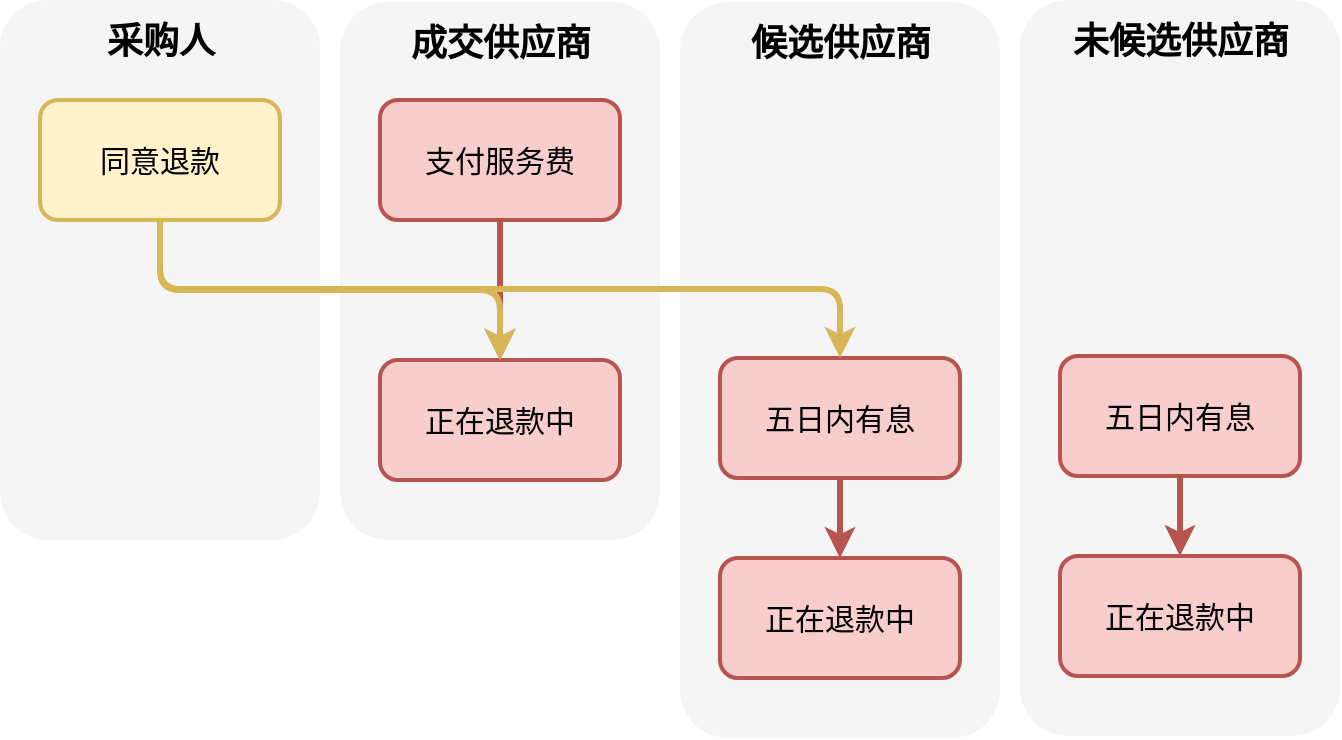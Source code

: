 <mxfile>
    <diagram id="IDprhGrEn4-6cy8bHLo-" name="Page-1">
        <mxGraphModel dx="1562" dy="800" grid="1" gridSize="10" guides="1" tooltips="1" connect="1" arrows="1" fold="1" page="1" pageScale="1" pageWidth="100" pageHeight="100" math="0" shadow="0">
            <root>
                <mxCell id="0"/>
                <mxCell id="1" parent="0"/>
                <mxCell id="20" value="" style="rounded=1;whiteSpace=wrap;html=1;fillColor=#f5f5f5;fontColor=#333333;strokeColor=none;" parent="1" vertex="1">
                    <mxGeometry x="-100" y="-49" width="160" height="269" as="geometry"/>
                </mxCell>
                <mxCell id="19" value="" style="rounded=1;whiteSpace=wrap;html=1;fillColor=#f5f5f5;fontColor=#333333;strokeColor=none;" parent="1" vertex="1">
                    <mxGeometry x="-270" y="-50" width="160" height="270" as="geometry"/>
                </mxCell>
                <mxCell id="2" value="同意退款" style="rounded=1;whiteSpace=wrap;html=1;fontFamily=仿宋;fillColor=#fff2cc;strokeColor=#d6b656;strokeWidth=2;fontSize=15;" parent="1" vertex="1">
                    <mxGeometry x="-250" width="120" height="60" as="geometry"/>
                </mxCell>
                <mxCell id="32" style="edgeStyle=none;html=1;exitX=0.5;exitY=1;exitDx=0;exitDy=0;entryX=0.5;entryY=0;entryDx=0;entryDy=0;fillColor=#f8cecc;strokeColor=#b85450;strokeWidth=3;" parent="1" source="6" target="31" edge="1">
                    <mxGeometry relative="1" as="geometry"/>
                </mxCell>
                <mxCell id="6" value="支付服务费" style="whiteSpace=wrap;html=1;rounded=1;fontFamily=仿宋;fillColor=#f8cecc;strokeColor=#b85450;strokeWidth=2;fontSize=15;" parent="1" vertex="1">
                    <mxGeometry x="-80" width="120" height="60" as="geometry"/>
                </mxCell>
                <mxCell id="21" value="成交供应商" style="text;html=1;align=center;verticalAlign=middle;resizable=0;points=[];autosize=1;strokeColor=none;fillColor=none;fontFamily=黑体;fontStyle=1;fontSize=18;" parent="1" vertex="1">
                    <mxGeometry x="-75" y="-48" width="110" height="40" as="geometry"/>
                </mxCell>
                <mxCell id="22" value="采购人" style="text;html=1;align=center;verticalAlign=middle;resizable=0;points=[];autosize=1;strokeColor=none;fillColor=none;fontStyle=1;fontFamily=黑体;fontSize=18;" parent="1" vertex="1">
                    <mxGeometry x="-230" y="-49" width="80" height="40" as="geometry"/>
                </mxCell>
                <mxCell id="31" value="正在退款中" style="whiteSpace=wrap;html=1;rounded=1;fontFamily=仿宋;fillColor=#f8cecc;strokeColor=#b85450;strokeWidth=2;fontSize=15;" parent="1" vertex="1">
                    <mxGeometry x="-80" y="130" width="120" height="60" as="geometry"/>
                </mxCell>
                <mxCell id="45" value="" style="rounded=1;whiteSpace=wrap;html=1;fillColor=#f5f5f5;fontColor=#333333;strokeColor=none;" parent="1" vertex="1">
                    <mxGeometry x="70" y="-49" width="160" height="368" as="geometry"/>
                </mxCell>
                <mxCell id="46" value="候选供应商" style="text;html=1;align=center;verticalAlign=middle;resizable=0;points=[];autosize=1;strokeColor=none;fillColor=none;fontFamily=黑体;fontStyle=1;fontSize=18;" parent="1" vertex="1">
                    <mxGeometry x="95" y="-48" width="110" height="40" as="geometry"/>
                </mxCell>
                <mxCell id="47" style="edgeStyle=orthogonalEdgeStyle;html=1;exitX=0.5;exitY=1;exitDx=0;exitDy=0;entryX=0.5;entryY=0;entryDx=0;entryDy=0;strokeWidth=3;fillColor=#f8cecc;strokeColor=#b85450;" parent="1" source="48" target="49" edge="1">
                    <mxGeometry relative="1" as="geometry"/>
                </mxCell>
                <mxCell id="48" value="五日内有息" style="whiteSpace=wrap;html=1;rounded=1;fontFamily=仿宋;fillColor=#f8cecc;strokeColor=#b85450;strokeWidth=2;fontSize=15;" parent="1" vertex="1">
                    <mxGeometry x="90" y="129" width="120" height="60" as="geometry"/>
                </mxCell>
                <mxCell id="49" value="&lt;div class=&quot;lake-content&quot;&gt;&lt;span class=&quot;ne-text&quot;&gt;正在退款中&lt;/span&gt;&lt;/div&gt;" style="whiteSpace=wrap;html=1;rounded=1;fontFamily=仿宋;fillColor=#f8cecc;strokeColor=#b85450;strokeWidth=2;fontSize=15;" parent="1" vertex="1">
                    <mxGeometry x="90" y="229" width="120" height="60" as="geometry"/>
                </mxCell>
                <mxCell id="50" value="" style="rounded=1;whiteSpace=wrap;html=1;fillColor=#f5f5f5;fontColor=#333333;strokeColor=none;" vertex="1" parent="1">
                    <mxGeometry x="240" y="-50" width="160" height="368" as="geometry"/>
                </mxCell>
                <mxCell id="51" value="未候选供应商" style="text;html=1;align=center;verticalAlign=middle;resizable=0;points=[];autosize=1;strokeColor=none;fillColor=none;fontFamily=黑体;fontStyle=1;fontSize=18;" vertex="1" parent="1">
                    <mxGeometry x="255" y="-49" width="130" height="40" as="geometry"/>
                </mxCell>
                <mxCell id="52" style="edgeStyle=orthogonalEdgeStyle;html=1;exitX=0.5;exitY=1;exitDx=0;exitDy=0;entryX=0.5;entryY=0;entryDx=0;entryDy=0;strokeWidth=3;fillColor=#f8cecc;strokeColor=#b85450;" edge="1" parent="1" source="53" target="54">
                    <mxGeometry relative="1" as="geometry"/>
                </mxCell>
                <mxCell id="53" value="五日内有息" style="whiteSpace=wrap;html=1;rounded=1;fontFamily=仿宋;fillColor=#f8cecc;strokeColor=#b85450;strokeWidth=2;fontSize=15;" vertex="1" parent="1">
                    <mxGeometry x="260" y="128" width="120" height="60" as="geometry"/>
                </mxCell>
                <mxCell id="54" value="&lt;div class=&quot;lake-content&quot;&gt;&lt;span class=&quot;ne-text&quot;&gt;正在退款中&lt;/span&gt;&lt;/div&gt;" style="whiteSpace=wrap;html=1;rounded=1;fontFamily=仿宋;fillColor=#f8cecc;strokeColor=#b85450;strokeWidth=2;fontSize=15;" vertex="1" parent="1">
                    <mxGeometry x="260" y="228" width="120" height="60" as="geometry"/>
                </mxCell>
                <mxCell id="56" style="edgeStyle=orthogonalEdgeStyle;html=1;exitX=0.5;exitY=1;exitDx=0;exitDy=0;fillColor=#fff2cc;strokeColor=#d6b656;strokeWidth=3;" edge="1" parent="1" source="2" target="31">
                    <mxGeometry relative="1" as="geometry"/>
                </mxCell>
                <mxCell id="57" style="edgeStyle=orthogonalEdgeStyle;html=1;exitX=0.5;exitY=1;exitDx=0;exitDy=0;fillColor=#fff2cc;strokeColor=#d6b656;strokeWidth=3;entryX=0.5;entryY=0;entryDx=0;entryDy=0;" edge="1" parent="1" source="2" target="48">
                    <mxGeometry relative="1" as="geometry">
                        <mxPoint x="-180" y="70" as="sourcePoint"/>
                        <mxPoint x="-10" y="140" as="targetPoint"/>
                    </mxGeometry>
                </mxCell>
            </root>
        </mxGraphModel>
    </diagram>
</mxfile>